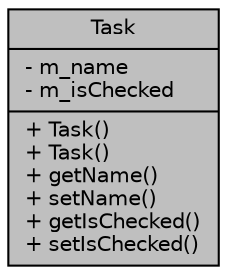 digraph "Task"
{
 // LATEX_PDF_SIZE
  edge [fontname="Helvetica",fontsize="10",labelfontname="Helvetica",labelfontsize="10"];
  node [fontname="Helvetica",fontsize="10",shape=record];
  Node1 [label="{Task\n|- m_name\l- m_isChecked\l|+ Task()\l+ Task()\l+ getName()\l+ setName()\l+ getIsChecked()\l+ setIsChecked()\l}",height=0.2,width=0.4,color="black", fillcolor="grey75", style="filled", fontcolor="black",tooltip=" "];
}
